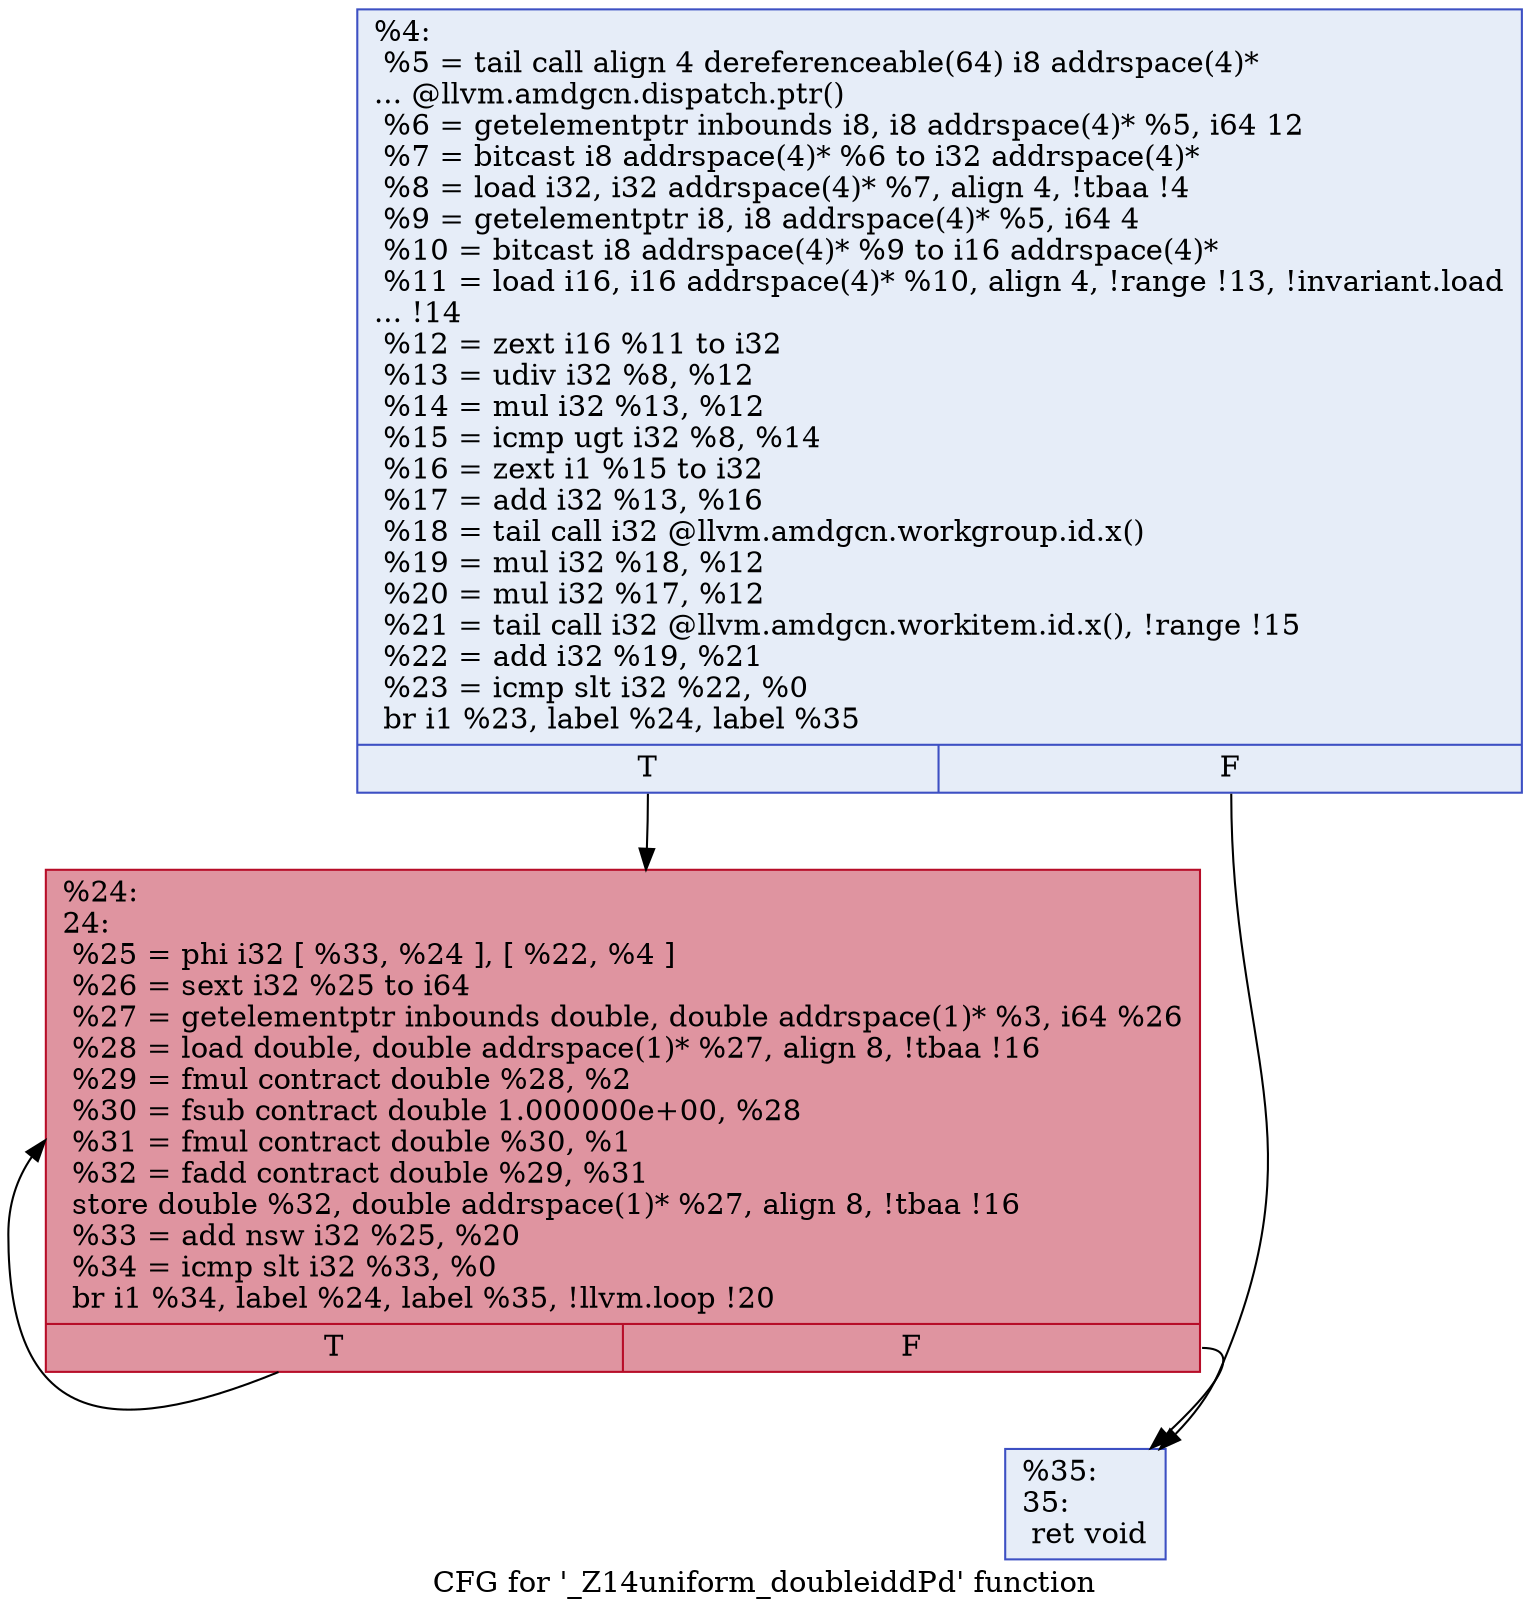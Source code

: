 digraph "CFG for '_Z14uniform_doubleiddPd' function" {
	label="CFG for '_Z14uniform_doubleiddPd' function";

	Node0x5f2e420 [shape=record,color="#3d50c3ff", style=filled, fillcolor="#c7d7f070",label="{%4:\l  %5 = tail call align 4 dereferenceable(64) i8 addrspace(4)*\l... @llvm.amdgcn.dispatch.ptr()\l  %6 = getelementptr inbounds i8, i8 addrspace(4)* %5, i64 12\l  %7 = bitcast i8 addrspace(4)* %6 to i32 addrspace(4)*\l  %8 = load i32, i32 addrspace(4)* %7, align 4, !tbaa !4\l  %9 = getelementptr i8, i8 addrspace(4)* %5, i64 4\l  %10 = bitcast i8 addrspace(4)* %9 to i16 addrspace(4)*\l  %11 = load i16, i16 addrspace(4)* %10, align 4, !range !13, !invariant.load\l... !14\l  %12 = zext i16 %11 to i32\l  %13 = udiv i32 %8, %12\l  %14 = mul i32 %13, %12\l  %15 = icmp ugt i32 %8, %14\l  %16 = zext i1 %15 to i32\l  %17 = add i32 %13, %16\l  %18 = tail call i32 @llvm.amdgcn.workgroup.id.x()\l  %19 = mul i32 %18, %12\l  %20 = mul i32 %17, %12\l  %21 = tail call i32 @llvm.amdgcn.workitem.id.x(), !range !15\l  %22 = add i32 %19, %21\l  %23 = icmp slt i32 %22, %0\l  br i1 %23, label %24, label %35\l|{<s0>T|<s1>F}}"];
	Node0x5f2e420:s0 -> Node0x5f309b0;
	Node0x5f2e420:s1 -> Node0x5f30a40;
	Node0x5f309b0 [shape=record,color="#b70d28ff", style=filled, fillcolor="#b70d2870",label="{%24:\l24:                                               \l  %25 = phi i32 [ %33, %24 ], [ %22, %4 ]\l  %26 = sext i32 %25 to i64\l  %27 = getelementptr inbounds double, double addrspace(1)* %3, i64 %26\l  %28 = load double, double addrspace(1)* %27, align 8, !tbaa !16\l  %29 = fmul contract double %28, %2\l  %30 = fsub contract double 1.000000e+00, %28\l  %31 = fmul contract double %30, %1\l  %32 = fadd contract double %29, %31\l  store double %32, double addrspace(1)* %27, align 8, !tbaa !16\l  %33 = add nsw i32 %25, %20\l  %34 = icmp slt i32 %33, %0\l  br i1 %34, label %24, label %35, !llvm.loop !20\l|{<s0>T|<s1>F}}"];
	Node0x5f309b0:s0 -> Node0x5f309b0;
	Node0x5f309b0:s1 -> Node0x5f30a40;
	Node0x5f30a40 [shape=record,color="#3d50c3ff", style=filled, fillcolor="#c7d7f070",label="{%35:\l35:                                               \l  ret void\l}"];
}
